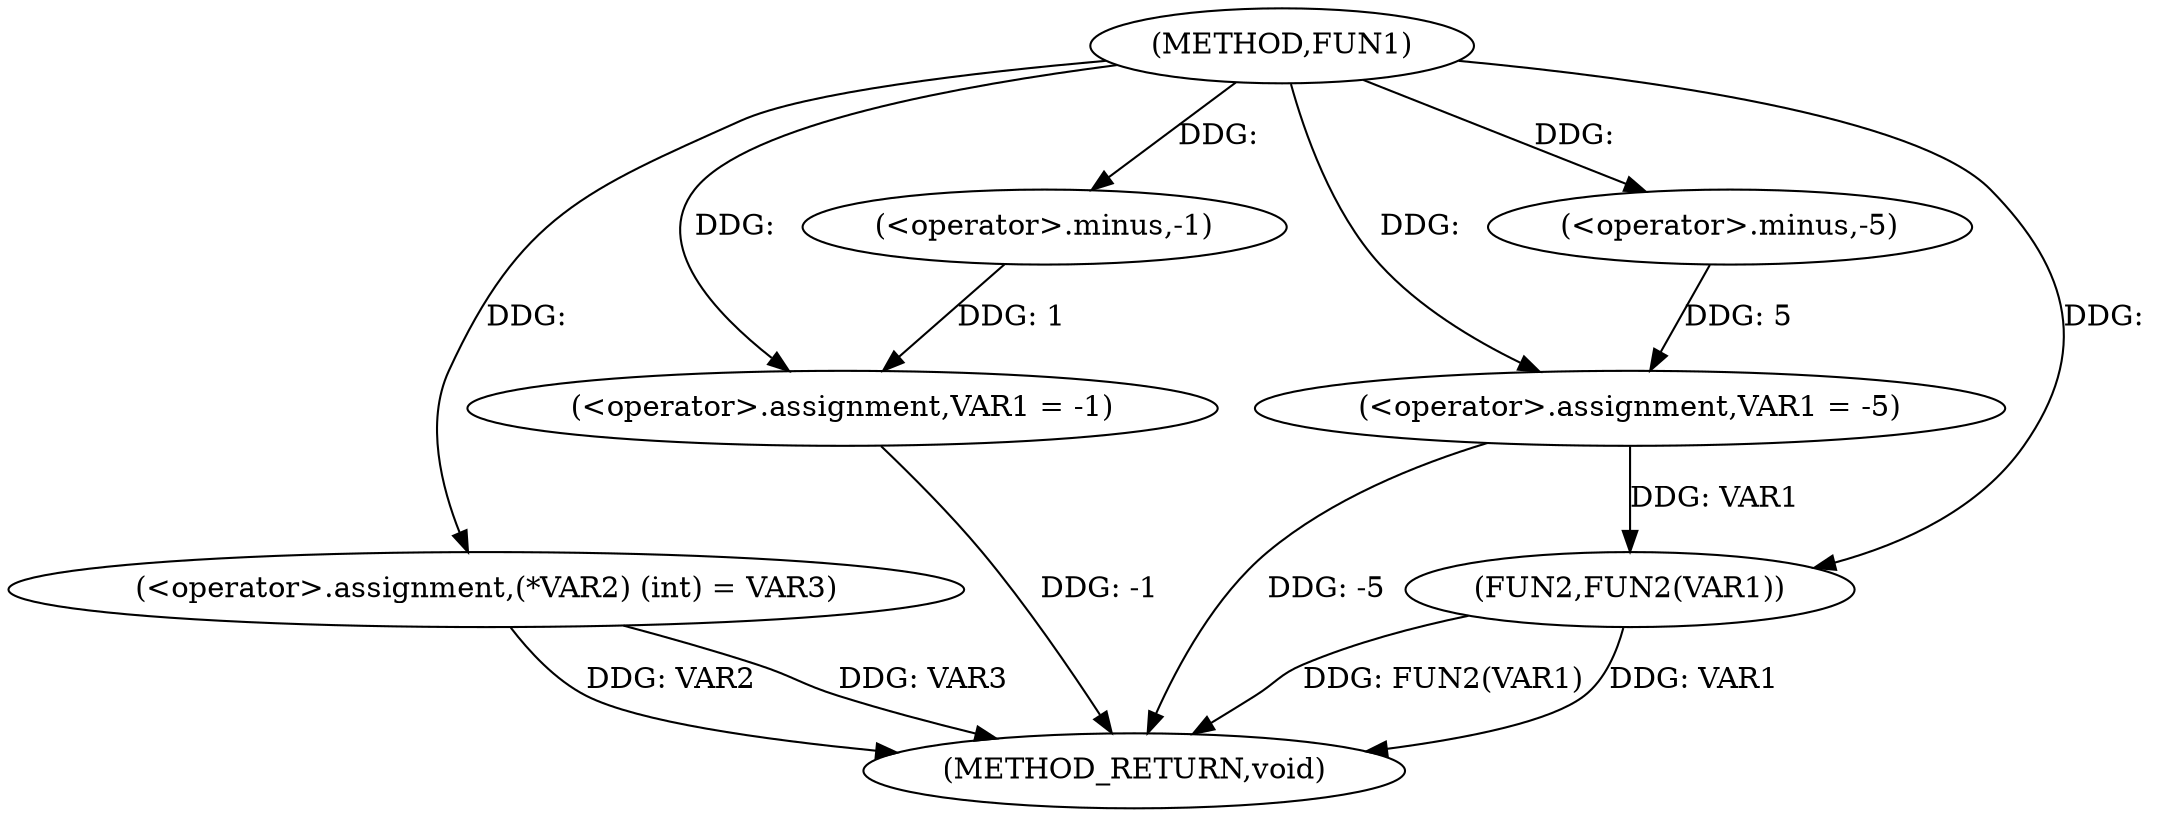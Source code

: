 digraph FUN1 {  
"1000100" [label = "(METHOD,FUN1)" ]
"1000117" [label = "(METHOD_RETURN,void)" ]
"1000104" [label = "(<operator>.assignment,(*VAR2) (int) = VAR3)" ]
"1000107" [label = "(<operator>.assignment,VAR1 = -1)" ]
"1000109" [label = "(<operator>.minus,-1)" ]
"1000111" [label = "(<operator>.assignment,VAR1 = -5)" ]
"1000113" [label = "(<operator>.minus,-5)" ]
"1000115" [label = "(FUN2,FUN2(VAR1))" ]
  "1000104" -> "1000117"  [ label = "DDG: VAR2"] 
  "1000115" -> "1000117"  [ label = "DDG: FUN2(VAR1)"] 
  "1000111" -> "1000117"  [ label = "DDG: -5"] 
  "1000115" -> "1000117"  [ label = "DDG: VAR1"] 
  "1000104" -> "1000117"  [ label = "DDG: VAR3"] 
  "1000107" -> "1000117"  [ label = "DDG: -1"] 
  "1000100" -> "1000104"  [ label = "DDG: "] 
  "1000109" -> "1000107"  [ label = "DDG: 1"] 
  "1000100" -> "1000107"  [ label = "DDG: "] 
  "1000100" -> "1000109"  [ label = "DDG: "] 
  "1000113" -> "1000111"  [ label = "DDG: 5"] 
  "1000100" -> "1000111"  [ label = "DDG: "] 
  "1000100" -> "1000113"  [ label = "DDG: "] 
  "1000111" -> "1000115"  [ label = "DDG: VAR1"] 
  "1000100" -> "1000115"  [ label = "DDG: "] 
}
